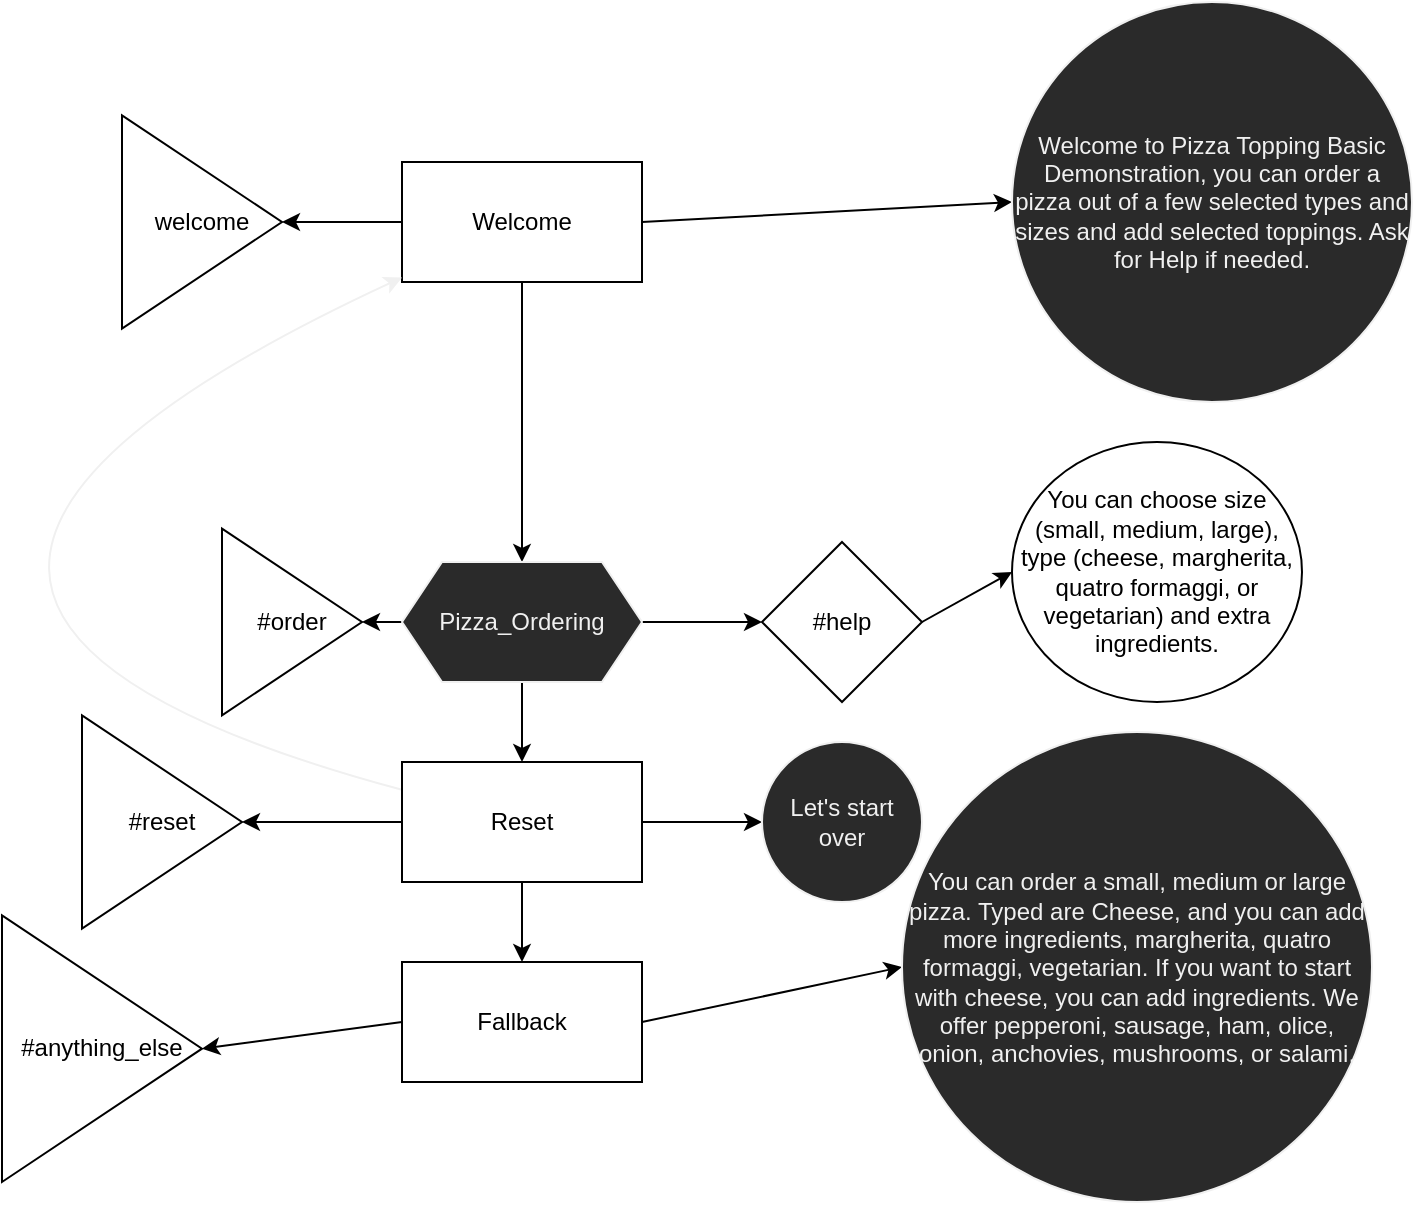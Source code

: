 <mxfile>
    <diagram id="YHVAmuzxGSTF9sQa0uwN" name="Page-1">
        <mxGraphModel dx="1730" dy="2078" grid="1" gridSize="10" guides="1" tooltips="1" connect="1" arrows="1" fold="1" page="1" pageScale="1" pageWidth="827" pageHeight="1169" math="0" shadow="0">
            <root>
                <mxCell id="0"/>
                <mxCell id="1" parent="0"/>
                <mxCell id="6" style="edgeStyle=none;html=1;exitX=0.5;exitY=1;exitDx=0;exitDy=0;entryX=0.5;entryY=0;entryDx=0;entryDy=0;" parent="1" source="2" target="3" edge="1">
                    <mxGeometry relative="1" as="geometry"/>
                </mxCell>
                <mxCell id="31" style="edgeStyle=none;html=1;exitX=1;exitY=0.5;exitDx=0;exitDy=0;entryX=0;entryY=0.5;entryDx=0;entryDy=0;" parent="1" source="2" target="30" edge="1">
                    <mxGeometry relative="1" as="geometry"/>
                </mxCell>
                <mxCell id="39" style="edgeStyle=none;html=1;exitX=0;exitY=0.5;exitDx=0;exitDy=0;entryX=1;entryY=0.5;entryDx=0;entryDy=0;" parent="1" source="2" target="35" edge="1">
                    <mxGeometry relative="1" as="geometry"/>
                </mxCell>
                <mxCell id="2" value="Welcome" style="rounded=0;whiteSpace=wrap;html=1;" parent="1" vertex="1">
                    <mxGeometry x="-220" y="-250" width="120" height="60" as="geometry"/>
                </mxCell>
                <mxCell id="7" style="edgeStyle=none;html=1;exitX=0.5;exitY=1;exitDx=0;exitDy=0;entryX=0.5;entryY=0;entryDx=0;entryDy=0;" parent="1" source="3" target="4" edge="1">
                    <mxGeometry relative="1" as="geometry"/>
                </mxCell>
                <mxCell id="40" style="edgeStyle=none;html=1;exitX=0;exitY=0.5;exitDx=0;exitDy=0;entryX=1;entryY=0.5;entryDx=0;entryDy=0;" parent="1" source="3" target="37" edge="1">
                    <mxGeometry relative="1" as="geometry"/>
                </mxCell>
                <mxCell id="46" style="edgeStyle=none;html=1;exitX=1;exitY=0.5;exitDx=0;exitDy=0;entryX=0;entryY=0.5;entryDx=0;entryDy=0;" parent="1" source="3" target="45" edge="1">
                    <mxGeometry relative="1" as="geometry"/>
                </mxCell>
                <mxCell id="3" value="Pizza_Ordering" style="shape=hexagon;perimeter=hexagonPerimeter2;whiteSpace=wrap;html=1;fixedSize=1;fontFamily=Helvetica;fontSize=12;fontColor=rgb(240, 240, 240);align=center;strokeColor=rgb(240, 240, 240);fillColor=rgb(42, 42, 42);" parent="1" vertex="1">
                    <mxGeometry x="-220" y="-50" width="120" height="60" as="geometry"/>
                </mxCell>
                <mxCell id="8" style="edgeStyle=none;html=1;exitX=0.5;exitY=1;exitDx=0;exitDy=0;entryX=0.5;entryY=0;entryDx=0;entryDy=0;" parent="1" source="4" target="5" edge="1">
                    <mxGeometry relative="1" as="geometry"/>
                </mxCell>
                <mxCell id="32" style="edgeStyle=none;html=1;exitX=1;exitY=0.5;exitDx=0;exitDy=0;entryX=0;entryY=0.5;entryDx=0;entryDy=0;" parent="1" source="4" target="24" edge="1">
                    <mxGeometry relative="1" as="geometry"/>
                </mxCell>
                <mxCell id="41" style="edgeStyle=none;html=1;exitX=0;exitY=0.5;exitDx=0;exitDy=0;entryX=1;entryY=0.5;entryDx=0;entryDy=0;" parent="1" source="4" target="38" edge="1">
                    <mxGeometry relative="1" as="geometry"/>
                </mxCell>
                <mxCell id="44" style="curved=1;endArrow=classic;html=1;fontFamily=Helvetica;fontSize=11;fontColor=rgb(240, 240, 240);align=center;strokeColor=rgb(240, 240, 240);" parent="1" source="4" target="2" edge="1">
                    <mxGeometry relative="1" as="geometry">
                        <Array as="points">
                            <mxPoint x="-570" y="-30"/>
                        </Array>
                    </mxGeometry>
                </mxCell>
                <mxCell id="4" value="Reset" style="rounded=0;whiteSpace=wrap;html=1;" parent="1" vertex="1">
                    <mxGeometry x="-220" y="50" width="120" height="60" as="geometry"/>
                </mxCell>
                <mxCell id="22" style="edgeStyle=none;html=1;exitX=1;exitY=0.5;exitDx=0;exitDy=0;entryX=0;entryY=0.5;entryDx=0;entryDy=0;" parent="1" source="5" target="21" edge="1">
                    <mxGeometry relative="1" as="geometry"/>
                </mxCell>
                <mxCell id="42" style="edgeStyle=none;html=1;exitX=0;exitY=0.5;exitDx=0;exitDy=0;entryX=1;entryY=0.5;entryDx=0;entryDy=0;" parent="1" source="5" target="36" edge="1">
                    <mxGeometry relative="1" as="geometry"/>
                </mxCell>
                <mxCell id="5" value="Fallback" style="rounded=0;whiteSpace=wrap;html=1;" parent="1" vertex="1">
                    <mxGeometry x="-220" y="150" width="120" height="60" as="geometry"/>
                </mxCell>
                <mxCell id="21" value="You can order a small, medium or large pizza. Typed are Cheese, and you can add more ingredients, margherita, quatro formaggi, vegetarian. If you want to start with cheese, you can add ingredients. We offer pepperoni, sausage, ham, olice, onion, anchovies, mushrooms, or salami." style="ellipse;whiteSpace=wrap;html=1;aspect=fixed;fontFamily=Helvetica;fontSize=12;fontColor=rgb(240, 240, 240);align=center;strokeColor=rgb(240, 240, 240);fillColor=rgb(42, 42, 42);" parent="1" vertex="1">
                    <mxGeometry x="30" y="35" width="235" height="235" as="geometry"/>
                </mxCell>
                <mxCell id="24" value="Let's start over" style="ellipse;whiteSpace=wrap;html=1;aspect=fixed;fontFamily=Helvetica;fontSize=12;fontColor=rgb(240, 240, 240);align=center;strokeColor=rgb(240, 240, 240);fillColor=rgb(42, 42, 42);" parent="1" vertex="1">
                    <mxGeometry x="-40" y="40" width="80" height="80" as="geometry"/>
                </mxCell>
                <mxCell id="30" value="Welcome to Pizza Topping Basic Demonstration, you can order a pizza out of a few selected types and sizes and add selected toppings. Ask for Help if needed." style="ellipse;whiteSpace=wrap;html=1;aspect=fixed;fontFamily=Helvetica;fontSize=12;fontColor=rgb(240, 240, 240);align=center;strokeColor=rgb(240, 240, 240);fillColor=rgb(42, 42, 42);" parent="1" vertex="1">
                    <mxGeometry x="85" y="-330" width="200" height="200" as="geometry"/>
                </mxCell>
                <mxCell id="35" value="welcome" style="triangle;whiteSpace=wrap;html=1;" parent="1" vertex="1">
                    <mxGeometry x="-360" y="-273.34" width="80" height="106.67" as="geometry"/>
                </mxCell>
                <mxCell id="36" value="#anything_else" style="triangle;whiteSpace=wrap;html=1;" parent="1" vertex="1">
                    <mxGeometry x="-420" y="126.66" width="100" height="133.34" as="geometry"/>
                </mxCell>
                <mxCell id="37" value="#order" style="triangle;whiteSpace=wrap;html=1;" parent="1" vertex="1">
                    <mxGeometry x="-310" y="-66.67" width="70" height="93.33" as="geometry"/>
                </mxCell>
                <mxCell id="38" value="#reset" style="triangle;whiteSpace=wrap;html=1;" parent="1" vertex="1">
                    <mxGeometry x="-380" y="26.66" width="80" height="106.67" as="geometry"/>
                </mxCell>
                <mxCell id="52" style="edgeStyle=none;html=1;exitX=1;exitY=0.5;exitDx=0;exitDy=0;entryX=0;entryY=0.5;entryDx=0;entryDy=0;" parent="1" source="45" target="51" edge="1">
                    <mxGeometry relative="1" as="geometry"/>
                </mxCell>
                <mxCell id="45" value="#help" style="rhombus;whiteSpace=wrap;html=1;" parent="1" vertex="1">
                    <mxGeometry x="-40" y="-60" width="80" height="80" as="geometry"/>
                </mxCell>
                <mxCell id="51" value="You can choose size (small, medium, large), type (cheese, margherita, quatro formaggi, or vegetarian) and extra ingredients." style="ellipse;whiteSpace=wrap;html=1;" parent="1" vertex="1">
                    <mxGeometry x="85" y="-110" width="145" height="130" as="geometry"/>
                </mxCell>
            </root>
        </mxGraphModel>
    </diagram>
</mxfile>